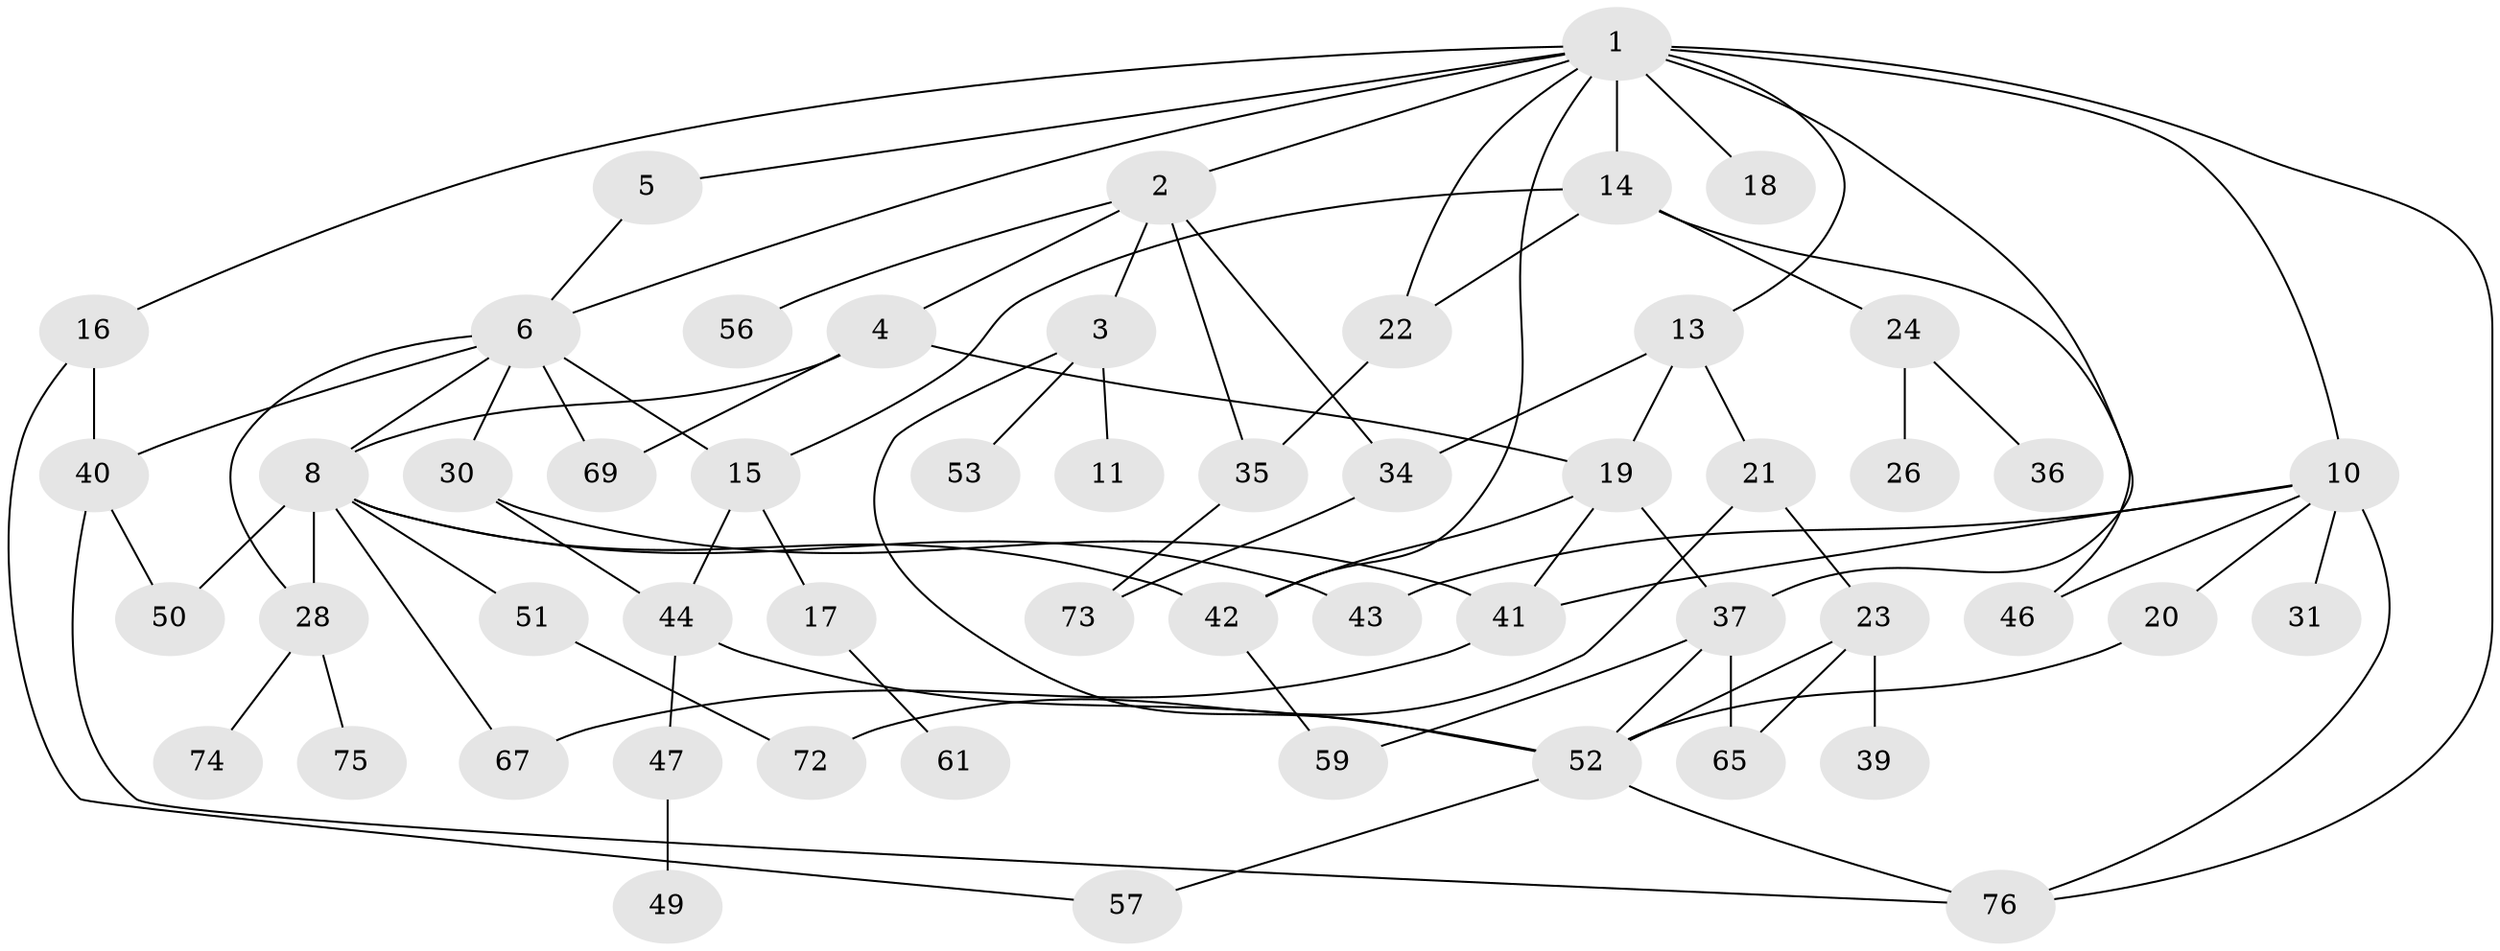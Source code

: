 // Generated by graph-tools (version 1.1) at 2025/23/03/03/25 07:23:30]
// undirected, 54 vertices, 85 edges
graph export_dot {
graph [start="1"]
  node [color=gray90,style=filled];
  1 [super="+9"];
  2;
  3 [super="+48"];
  4 [super="+25"];
  5 [super="+7"];
  6 [super="+70"];
  8 [super="+78"];
  10 [super="+12"];
  11;
  13 [super="+62"];
  14 [super="+38"];
  15 [super="+58"];
  16;
  17 [super="+64"];
  18;
  19 [super="+32"];
  20;
  21 [super="+77"];
  22;
  23 [super="+33"];
  24 [super="+27"];
  26;
  28 [super="+29"];
  30;
  31;
  34;
  35;
  36;
  37 [super="+45"];
  39 [super="+54"];
  40;
  41;
  42 [super="+66"];
  43 [super="+63"];
  44;
  46 [super="+60"];
  47;
  49;
  50 [super="+55"];
  51;
  52 [super="+71"];
  53;
  56;
  57;
  59;
  61;
  65 [super="+68"];
  67;
  69;
  72;
  73;
  74;
  75;
  76;
  1 -- 2;
  1 -- 5;
  1 -- 6;
  1 -- 10;
  1 -- 13;
  1 -- 14 [weight=2];
  1 -- 16;
  1 -- 18;
  1 -- 22;
  1 -- 42;
  1 -- 76;
  1 -- 37;
  2 -- 3;
  2 -- 4;
  2 -- 34;
  2 -- 35;
  2 -- 56;
  3 -- 11;
  3 -- 52;
  3 -- 53;
  4 -- 69;
  4 -- 8;
  4 -- 19;
  5 -- 6;
  6 -- 8;
  6 -- 15;
  6 -- 30;
  6 -- 69;
  6 -- 28;
  6 -- 40;
  8 -- 28;
  8 -- 43;
  8 -- 51;
  8 -- 67;
  8 -- 50 [weight=2];
  8 -- 42;
  10 -- 20;
  10 -- 31;
  10 -- 41;
  10 -- 46;
  10 -- 76;
  10 -- 43;
  13 -- 19;
  13 -- 21;
  13 -- 34;
  14 -- 24;
  14 -- 22;
  14 -- 46;
  14 -- 15;
  15 -- 17;
  15 -- 44;
  16 -- 40;
  16 -- 57;
  17 -- 61;
  19 -- 37;
  19 -- 42;
  19 -- 41;
  20 -- 52;
  21 -- 23;
  21 -- 72;
  22 -- 35;
  23 -- 39 [weight=2];
  23 -- 65;
  23 -- 52;
  24 -- 26;
  24 -- 36;
  28 -- 74;
  28 -- 75;
  30 -- 44;
  30 -- 41;
  34 -- 73;
  35 -- 73;
  37 -- 59;
  37 -- 52;
  37 -- 65;
  40 -- 50;
  40 -- 76;
  41 -- 67;
  42 -- 59;
  44 -- 47;
  44 -- 52;
  47 -- 49;
  51 -- 72;
  52 -- 57;
  52 -- 76;
}
